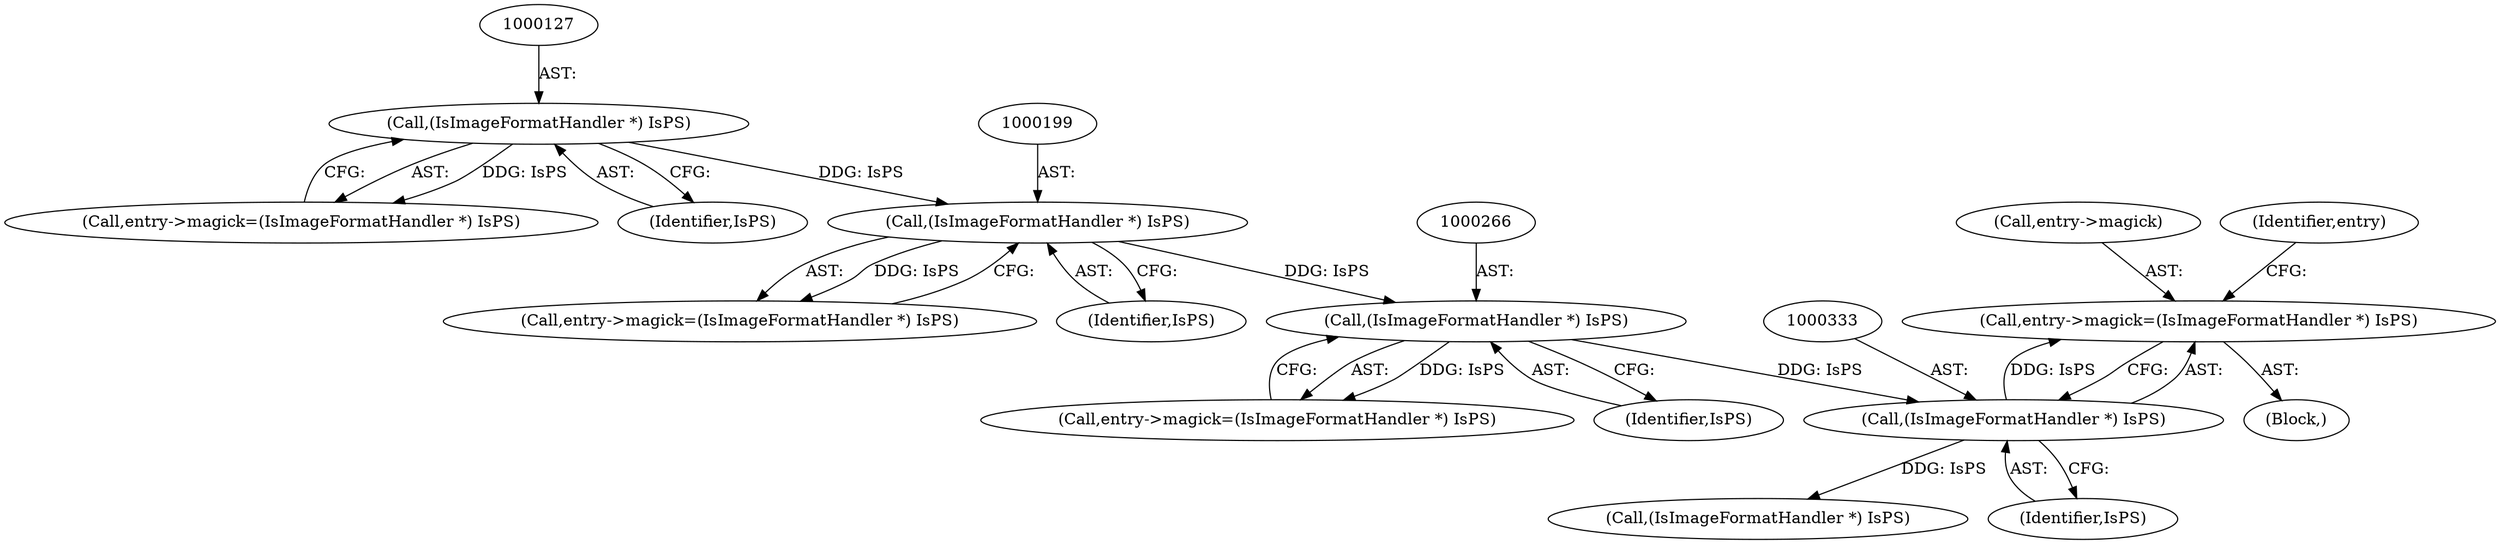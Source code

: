 digraph "0_ImageMagick_8598a497e2d1f556a34458cf54b40ba40674734c_0@pointer" {
"1000328" [label="(Call,entry->magick=(IsImageFormatHandler *) IsPS)"];
"1000332" [label="(Call,(IsImageFormatHandler *) IsPS)"];
"1000265" [label="(Call,(IsImageFormatHandler *) IsPS)"];
"1000198" [label="(Call,(IsImageFormatHandler *) IsPS)"];
"1000126" [label="(Call,(IsImageFormatHandler *) IsPS)"];
"1000337" [label="(Identifier,entry)"];
"1000261" [label="(Call,entry->magick=(IsImageFormatHandler *) IsPS)"];
"1000265" [label="(Call,(IsImageFormatHandler *) IsPS)"];
"1000194" [label="(Call,entry->magick=(IsImageFormatHandler *) IsPS)"];
"1000329" [label="(Call,entry->magick)"];
"1000200" [label="(Identifier,IsPS)"];
"1000122" [label="(Call,entry->magick=(IsImageFormatHandler *) IsPS)"];
"1000128" [label="(Identifier,IsPS)"];
"1000102" [label="(Block,)"];
"1000267" [label="(Identifier,IsPS)"];
"1000399" [label="(Call,(IsImageFormatHandler *) IsPS)"];
"1000198" [label="(Call,(IsImageFormatHandler *) IsPS)"];
"1000328" [label="(Call,entry->magick=(IsImageFormatHandler *) IsPS)"];
"1000126" [label="(Call,(IsImageFormatHandler *) IsPS)"];
"1000332" [label="(Call,(IsImageFormatHandler *) IsPS)"];
"1000334" [label="(Identifier,IsPS)"];
"1000328" -> "1000102"  [label="AST: "];
"1000328" -> "1000332"  [label="CFG: "];
"1000329" -> "1000328"  [label="AST: "];
"1000332" -> "1000328"  [label="AST: "];
"1000337" -> "1000328"  [label="CFG: "];
"1000332" -> "1000328"  [label="DDG: IsPS"];
"1000332" -> "1000334"  [label="CFG: "];
"1000333" -> "1000332"  [label="AST: "];
"1000334" -> "1000332"  [label="AST: "];
"1000265" -> "1000332"  [label="DDG: IsPS"];
"1000332" -> "1000399"  [label="DDG: IsPS"];
"1000265" -> "1000261"  [label="AST: "];
"1000265" -> "1000267"  [label="CFG: "];
"1000266" -> "1000265"  [label="AST: "];
"1000267" -> "1000265"  [label="AST: "];
"1000261" -> "1000265"  [label="CFG: "];
"1000265" -> "1000261"  [label="DDG: IsPS"];
"1000198" -> "1000265"  [label="DDG: IsPS"];
"1000198" -> "1000194"  [label="AST: "];
"1000198" -> "1000200"  [label="CFG: "];
"1000199" -> "1000198"  [label="AST: "];
"1000200" -> "1000198"  [label="AST: "];
"1000194" -> "1000198"  [label="CFG: "];
"1000198" -> "1000194"  [label="DDG: IsPS"];
"1000126" -> "1000198"  [label="DDG: IsPS"];
"1000126" -> "1000122"  [label="AST: "];
"1000126" -> "1000128"  [label="CFG: "];
"1000127" -> "1000126"  [label="AST: "];
"1000128" -> "1000126"  [label="AST: "];
"1000122" -> "1000126"  [label="CFG: "];
"1000126" -> "1000122"  [label="DDG: IsPS"];
}
